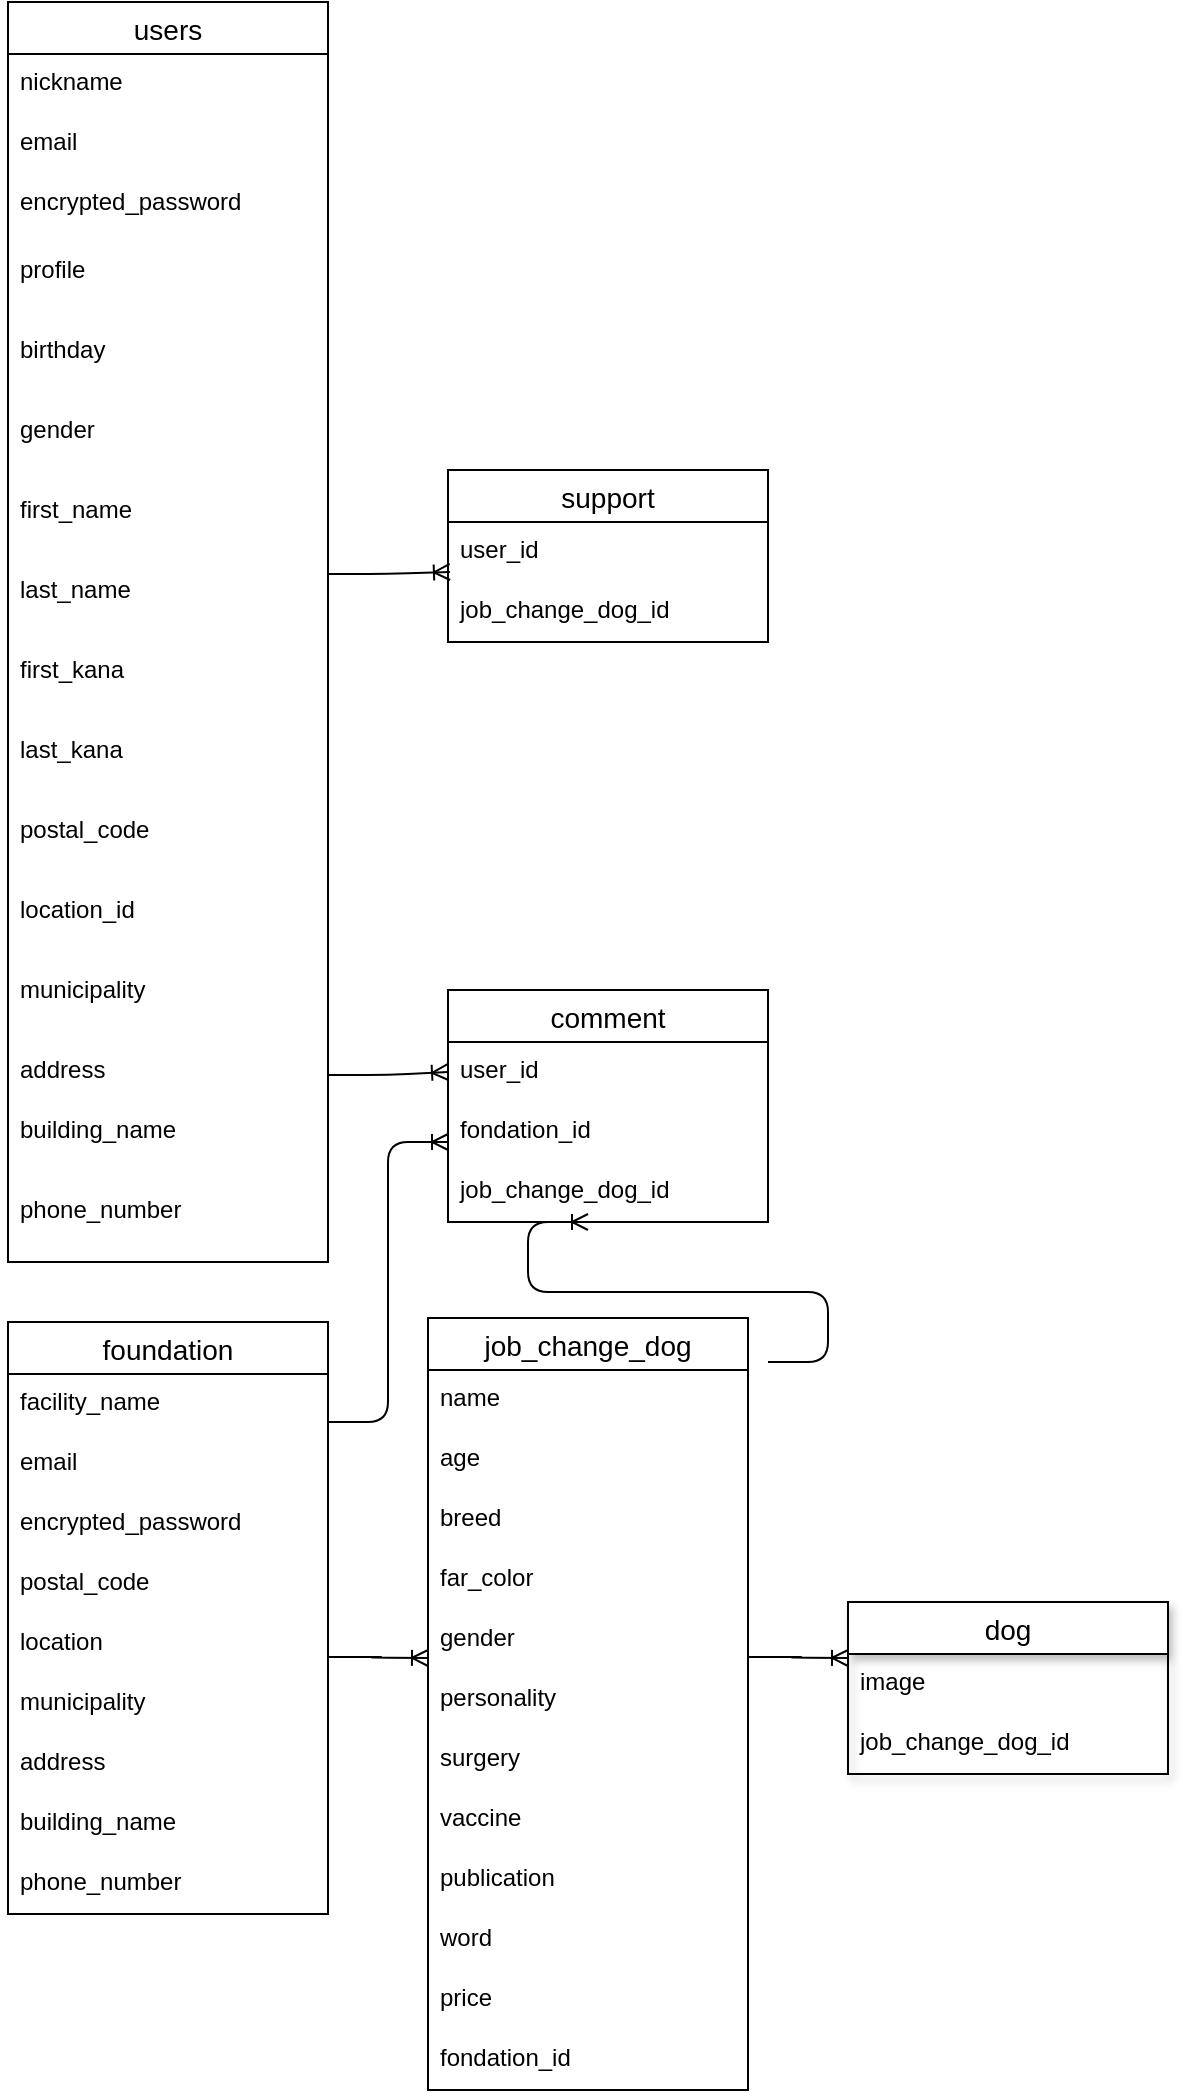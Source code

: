 <mxfile>
    <diagram id="KBf1sJEVPt39x4vF2f80" name="ページ1">
        <mxGraphModel dx="652" dy="520" grid="1" gridSize="10" guides="1" tooltips="1" connect="1" arrows="1" fold="1" page="1" pageScale="1" pageWidth="850" pageHeight="1100" math="0" shadow="0">
            <root>
                <mxCell id="0"/>
                <mxCell id="1" parent="0"/>
                <mxCell id="2" value="users" style="swimlane;fontStyle=0;childLayout=stackLayout;horizontal=1;startSize=26;horizontalStack=0;resizeParent=1;resizeParentMax=0;resizeLast=0;collapsible=1;marginBottom=0;align=center;fontSize=14;" parent="1" vertex="1">
                    <mxGeometry x="40" y="20" width="160" height="630" as="geometry">
                        <mxRectangle x="40" y="100" width="70" height="26" as="alternateBounds"/>
                    </mxGeometry>
                </mxCell>
                <mxCell id="3" value="nickname" style="text;strokeColor=none;fillColor=none;spacingLeft=4;spacingRight=4;overflow=hidden;rotatable=0;points=[[0,0.5],[1,0.5]];portConstraint=eastwest;fontSize=12;" parent="2" vertex="1">
                    <mxGeometry y="26" width="160" height="30" as="geometry"/>
                </mxCell>
                <mxCell id="4" value="email" style="text;strokeColor=none;fillColor=none;spacingLeft=4;spacingRight=4;overflow=hidden;rotatable=0;points=[[0,0.5],[1,0.5]];portConstraint=eastwest;fontSize=12;" parent="2" vertex="1">
                    <mxGeometry y="56" width="160" height="30" as="geometry"/>
                </mxCell>
                <mxCell id="5" value="encrypted_password" style="text;strokeColor=none;fillColor=none;spacingLeft=4;spacingRight=4;overflow=hidden;rotatable=0;points=[[0,0.5],[1,0.5]];portConstraint=eastwest;fontSize=12;" parent="2" vertex="1">
                    <mxGeometry y="86" width="160" height="464" as="geometry"/>
                </mxCell>
                <mxCell id="70" value="building_name" style="text;strokeColor=none;fillColor=none;spacingLeft=4;spacingRight=4;overflow=hidden;rotatable=0;points=[[0,0.5],[1,0.5]];portConstraint=eastwest;fontSize=12;" parent="2" vertex="1">
                    <mxGeometry y="550" width="160" height="80" as="geometry"/>
                </mxCell>
                <mxCell id="6" value="profile" style="text;strokeColor=none;fillColor=none;spacingLeft=4;spacingRight=4;overflow=hidden;rotatable=0;points=[[0,0.5],[1,0.5]];portConstraint=eastwest;fontSize=12;aspect=fixed;" parent="1" vertex="1">
                    <mxGeometry x="40" y="140" width="160" height="30" as="geometry"/>
                </mxCell>
                <mxCell id="7" value="birthday" style="text;strokeColor=none;fillColor=none;spacingLeft=4;spacingRight=4;overflow=hidden;rotatable=0;points=[[0,0.5],[1,0.5]];portConstraint=eastwest;fontSize=12;aspect=fixed;" parent="1" vertex="1">
                    <mxGeometry x="40" y="180" width="160" height="34" as="geometry"/>
                </mxCell>
                <mxCell id="9" value="first_name" style="text;strokeColor=none;fillColor=none;spacingLeft=4;spacingRight=4;overflow=hidden;rotatable=0;points=[[0,0.5],[1,0.5]];portConstraint=eastwest;fontSize=12;aspect=fixed;" parent="1" vertex="1">
                    <mxGeometry x="40" y="260" width="160" height="34" as="geometry"/>
                </mxCell>
                <mxCell id="10" value="last_name" style="text;strokeColor=none;fillColor=none;spacingLeft=4;spacingRight=4;overflow=hidden;rotatable=0;points=[[0,0.5],[1,0.5]];portConstraint=eastwest;fontSize=12;aspect=fixed;" parent="1" vertex="1">
                    <mxGeometry x="40" y="300" width="160" height="34" as="geometry"/>
                </mxCell>
                <mxCell id="20" value="comment" style="swimlane;fontStyle=0;childLayout=stackLayout;horizontal=1;startSize=26;horizontalStack=0;resizeParent=1;resizeParentMax=0;resizeLast=0;collapsible=1;marginBottom=0;align=center;fontSize=14;" parent="1" vertex="1">
                    <mxGeometry x="260" y="514" width="160" height="116" as="geometry"/>
                </mxCell>
                <mxCell id="21" value="user_id" style="text;strokeColor=none;fillColor=none;spacingLeft=4;spacingRight=4;overflow=hidden;rotatable=0;points=[[0,0.5],[1,0.5]];portConstraint=eastwest;fontSize=12;" parent="20" vertex="1">
                    <mxGeometry y="26" width="160" height="30" as="geometry"/>
                </mxCell>
                <mxCell id="22" value="fondation_id" style="text;strokeColor=none;fillColor=none;spacingLeft=4;spacingRight=4;overflow=hidden;rotatable=0;points=[[0,0.5],[1,0.5]];portConstraint=eastwest;fontSize=12;" parent="20" vertex="1">
                    <mxGeometry y="56" width="160" height="30" as="geometry"/>
                </mxCell>
                <mxCell id="154" value="job_change_dog_id" style="text;strokeColor=none;fillColor=none;spacingLeft=4;spacingRight=4;overflow=hidden;rotatable=0;points=[[0,0.5],[1,0.5]];portConstraint=eastwest;fontSize=12;" parent="20" vertex="1">
                    <mxGeometry y="86" width="160" height="30" as="geometry"/>
                </mxCell>
                <mxCell id="43" value="gender" style="text;strokeColor=none;fillColor=none;spacingLeft=4;spacingRight=4;overflow=hidden;rotatable=0;points=[[0,0.5],[1,0.5]];portConstraint=eastwest;fontSize=12;aspect=fixed;" parent="1" vertex="1">
                    <mxGeometry x="40" y="220" width="160" height="34" as="geometry"/>
                </mxCell>
                <mxCell id="44" value="first_kana" style="text;strokeColor=none;fillColor=none;spacingLeft=4;spacingRight=4;overflow=hidden;rotatable=0;points=[[0,0.5],[1,0.5]];portConstraint=eastwest;fontSize=12;aspect=fixed;" parent="1" vertex="1">
                    <mxGeometry x="40" y="340" width="160" height="34" as="geometry"/>
                </mxCell>
                <mxCell id="46" value="last_kana" style="text;strokeColor=none;fillColor=none;spacingLeft=4;spacingRight=4;overflow=hidden;rotatable=0;points=[[0,0.5],[1,0.5]];portConstraint=eastwest;fontSize=12;aspect=fixed;" parent="1" vertex="1">
                    <mxGeometry x="40" y="380" width="160" height="34" as="geometry"/>
                </mxCell>
                <mxCell id="50" value="postal_code" style="text;strokeColor=none;fillColor=none;spacingLeft=4;spacingRight=4;overflow=hidden;rotatable=0;points=[[0,0.5],[1,0.5]];portConstraint=eastwest;fontSize=12;aspect=fixed;" parent="1" vertex="1">
                    <mxGeometry x="40" y="420" width="160" height="34" as="geometry"/>
                </mxCell>
                <mxCell id="54" value="location_id" style="text;strokeColor=none;fillColor=none;spacingLeft=4;spacingRight=4;overflow=hidden;rotatable=0;points=[[0,0.5],[1,0.5]];portConstraint=eastwest;fontSize=12;" parent="1" vertex="1">
                    <mxGeometry x="40" y="460" width="160" height="34" as="geometry"/>
                </mxCell>
                <mxCell id="58" value="municipality" style="text;strokeColor=none;fillColor=none;spacingLeft=4;spacingRight=4;overflow=hidden;rotatable=0;points=[[0,0.5],[1,0.5]];portConstraint=eastwest;fontSize=12;" parent="1" vertex="1">
                    <mxGeometry x="40" y="500" width="160" height="34" as="geometry"/>
                </mxCell>
                <mxCell id="68" value="address" style="text;strokeColor=none;fillColor=none;spacingLeft=4;spacingRight=4;overflow=hidden;rotatable=0;points=[[0,0.5],[1,0.5]];portConstraint=eastwest;fontSize=12;" parent="1" vertex="1">
                    <mxGeometry x="40" y="540" width="160" height="34" as="geometry"/>
                </mxCell>
                <mxCell id="74" value="phone_number" style="text;strokeColor=none;fillColor=none;spacingLeft=4;spacingRight=4;overflow=hidden;rotatable=0;points=[[0,0.5],[1,0.5]];portConstraint=eastwest;fontSize=12;" parent="1" vertex="1">
                    <mxGeometry x="40" y="610" width="160" height="34" as="geometry"/>
                </mxCell>
                <mxCell id="75" value="job_change_dog" style="swimlane;fontStyle=0;childLayout=stackLayout;horizontal=1;startSize=26;horizontalStack=0;resizeParent=1;resizeParentMax=0;resizeLast=0;collapsible=1;marginBottom=0;align=center;fontSize=14;" parent="1" vertex="1">
                    <mxGeometry x="250" y="678" width="160" height="386" as="geometry"/>
                </mxCell>
                <mxCell id="76" value="name" style="text;strokeColor=none;fillColor=none;spacingLeft=4;spacingRight=4;overflow=hidden;rotatable=0;points=[[0,0.5],[1,0.5]];portConstraint=eastwest;fontSize=12;" parent="75" vertex="1">
                    <mxGeometry y="26" width="160" height="30" as="geometry"/>
                </mxCell>
                <mxCell id="77" value="age" style="text;strokeColor=none;fillColor=none;spacingLeft=4;spacingRight=4;overflow=hidden;rotatable=0;points=[[0,0.5],[1,0.5]];portConstraint=eastwest;fontSize=12;" parent="75" vertex="1">
                    <mxGeometry y="56" width="160" height="30" as="geometry"/>
                </mxCell>
                <mxCell id="78" value="breed" style="text;strokeColor=none;fillColor=none;spacingLeft=4;spacingRight=4;overflow=hidden;rotatable=0;points=[[0,0.5],[1,0.5]];portConstraint=eastwest;fontSize=12;" parent="75" vertex="1">
                    <mxGeometry y="86" width="160" height="30" as="geometry"/>
                </mxCell>
                <mxCell id="79" value="far_color" style="text;strokeColor=none;fillColor=none;spacingLeft=4;spacingRight=4;overflow=hidden;rotatable=0;points=[[0,0.5],[1,0.5]];portConstraint=eastwest;fontSize=12;" parent="75" vertex="1">
                    <mxGeometry y="116" width="160" height="30" as="geometry"/>
                </mxCell>
                <mxCell id="101" value="gender    " style="text;strokeColor=none;fillColor=none;spacingLeft=4;spacingRight=4;overflow=hidden;rotatable=0;points=[[0,0.5],[1,0.5]];portConstraint=eastwest;fontSize=12;" parent="75" vertex="1">
                    <mxGeometry y="146" width="160" height="30" as="geometry"/>
                </mxCell>
                <mxCell id="102" value="personality" style="text;strokeColor=none;fillColor=none;spacingLeft=4;spacingRight=4;overflow=hidden;rotatable=0;points=[[0,0.5],[1,0.5]];portConstraint=eastwest;fontSize=12;" parent="75" vertex="1">
                    <mxGeometry y="176" width="160" height="30" as="geometry"/>
                </mxCell>
                <mxCell id="103" value="surgery" style="text;strokeColor=none;fillColor=none;spacingLeft=4;spacingRight=4;overflow=hidden;rotatable=0;points=[[0,0.5],[1,0.5]];portConstraint=eastwest;fontSize=12;" parent="75" vertex="1">
                    <mxGeometry y="206" width="160" height="30" as="geometry"/>
                </mxCell>
                <mxCell id="104" value="vaccine" style="text;strokeColor=none;fillColor=none;spacingLeft=4;spacingRight=4;overflow=hidden;rotatable=0;points=[[0,0.5],[1,0.5]];portConstraint=eastwest;fontSize=12;" parent="75" vertex="1">
                    <mxGeometry y="236" width="160" height="30" as="geometry"/>
                </mxCell>
                <mxCell id="105" value="publication" style="text;strokeColor=none;fillColor=none;spacingLeft=4;spacingRight=4;overflow=hidden;rotatable=0;points=[[0,0.5],[1,0.5]];portConstraint=eastwest;fontSize=12;" parent="75" vertex="1">
                    <mxGeometry y="266" width="160" height="30" as="geometry"/>
                </mxCell>
                <mxCell id="106" value="word" style="text;strokeColor=none;fillColor=none;spacingLeft=4;spacingRight=4;overflow=hidden;rotatable=0;points=[[0,0.5],[1,0.5]];portConstraint=eastwest;fontSize=12;" parent="75" vertex="1">
                    <mxGeometry y="296" width="160" height="30" as="geometry"/>
                </mxCell>
                <mxCell id="107" value="price" style="text;strokeColor=none;fillColor=none;spacingLeft=4;spacingRight=4;overflow=hidden;rotatable=0;points=[[0,0.5],[1,0.5]];portConstraint=eastwest;fontSize=12;" parent="75" vertex="1">
                    <mxGeometry y="326" width="160" height="30" as="geometry"/>
                </mxCell>
                <mxCell id="150" value="fondation_id" style="text;strokeColor=none;fillColor=none;spacingLeft=4;spacingRight=4;overflow=hidden;rotatable=0;points=[[0,0.5],[1,0.5]];portConstraint=eastwest;fontSize=12;" parent="75" vertex="1">
                    <mxGeometry y="356" width="160" height="30" as="geometry"/>
                </mxCell>
                <mxCell id="86" value="foundation" style="swimlane;fontStyle=0;childLayout=stackLayout;horizontal=1;startSize=26;horizontalStack=0;resizeParent=1;resizeParentMax=0;resizeLast=0;collapsible=1;marginBottom=0;align=center;fontSize=14;" parent="1" vertex="1">
                    <mxGeometry x="40" y="680" width="160" height="296" as="geometry">
                        <mxRectangle x="40" y="680" width="50" height="26" as="alternateBounds"/>
                    </mxGeometry>
                </mxCell>
                <mxCell id="87" value="facility_name" style="text;strokeColor=none;fillColor=none;spacingLeft=4;spacingRight=4;overflow=hidden;rotatable=0;points=[[0,0.5],[1,0.5]];portConstraint=eastwest;fontSize=12;aspect=fixed;" parent="86" vertex="1">
                    <mxGeometry y="26" width="160" height="30" as="geometry"/>
                </mxCell>
                <mxCell id="88" value="email" style="text;strokeColor=none;fillColor=none;spacingLeft=4;spacingRight=4;overflow=hidden;rotatable=0;points=[[0,0.5],[1,0.5]];portConstraint=eastwest;fontSize=12;aspect=fixed;" parent="86" vertex="1">
                    <mxGeometry y="56" width="160" height="30" as="geometry"/>
                </mxCell>
                <mxCell id="89" value="encrypted_password" style="text;strokeColor=none;fillColor=none;spacingLeft=4;spacingRight=4;overflow=hidden;rotatable=0;points=[[0,0.5],[1,0.5]];portConstraint=eastwest;fontSize=12;aspect=fixed;shadow=1;" parent="86" vertex="1">
                    <mxGeometry y="86" width="160" height="30" as="geometry"/>
                </mxCell>
                <mxCell id="95" value="postal_code" style="text;strokeColor=none;fillColor=none;spacingLeft=4;spacingRight=4;overflow=hidden;rotatable=0;points=[[0,0.5],[1,0.5]];portConstraint=eastwest;fontSize=12;aspect=fixed;shadow=1;" parent="86" vertex="1">
                    <mxGeometry y="116" width="160" height="30" as="geometry"/>
                </mxCell>
                <mxCell id="96" value="location" style="text;strokeColor=none;fillColor=none;spacingLeft=4;spacingRight=4;overflow=hidden;rotatable=0;points=[[0,0.5],[1,0.5]];portConstraint=eastwest;fontSize=12;aspect=fixed;shadow=1;" parent="86" vertex="1">
                    <mxGeometry y="146" width="160" height="30" as="geometry"/>
                </mxCell>
                <mxCell id="97" value="municipality" style="text;strokeColor=none;fillColor=none;spacingLeft=4;spacingRight=4;overflow=hidden;rotatable=0;points=[[0,0.5],[1,0.5]];portConstraint=eastwest;fontSize=12;aspect=fixed;shadow=1;" parent="86" vertex="1">
                    <mxGeometry y="176" width="160" height="30" as="geometry"/>
                </mxCell>
                <mxCell id="98" value="address" style="text;strokeColor=none;fillColor=none;spacingLeft=4;spacingRight=4;overflow=hidden;rotatable=0;points=[[0,0.5],[1,0.5]];portConstraint=eastwest;fontSize=12;aspect=fixed;shadow=1;" parent="86" vertex="1">
                    <mxGeometry y="206" width="160" height="30" as="geometry"/>
                </mxCell>
                <mxCell id="99" value="building_name" style="text;strokeColor=none;fillColor=none;spacingLeft=4;spacingRight=4;overflow=hidden;rotatable=0;points=[[0,0.5],[1,0.5]];portConstraint=eastwest;fontSize=12;aspect=fixed;shadow=1;" parent="86" vertex="1">
                    <mxGeometry y="236" width="160" height="30" as="geometry"/>
                </mxCell>
                <mxCell id="100" value="phone_number" style="text;strokeColor=none;fillColor=none;spacingLeft=4;spacingRight=4;overflow=hidden;rotatable=0;points=[[0,0.5],[1,0.5]];portConstraint=eastwest;fontSize=12;aspect=fixed;shadow=1;" parent="86" vertex="1">
                    <mxGeometry y="266" width="160" height="30" as="geometry"/>
                </mxCell>
                <mxCell id="136" value="dog" style="swimlane;fontStyle=0;childLayout=stackLayout;horizontal=1;startSize=26;horizontalStack=0;resizeParent=1;resizeParentMax=0;resizeLast=0;collapsible=1;marginBottom=0;align=center;fontSize=14;shadow=1;" parent="1" vertex="1">
                    <mxGeometry x="460" y="820" width="160" height="86" as="geometry"/>
                </mxCell>
                <mxCell id="137" value="image" style="text;strokeColor=none;fillColor=none;spacingLeft=4;spacingRight=4;overflow=hidden;rotatable=0;points=[[0,0.5],[1,0.5]];portConstraint=eastwest;fontSize=12;" parent="136" vertex="1">
                    <mxGeometry y="26" width="160" height="30" as="geometry"/>
                </mxCell>
                <mxCell id="149" value="job_change_dog_id" style="text;strokeColor=none;fillColor=none;spacingLeft=4;spacingRight=4;overflow=hidden;rotatable=0;points=[[0,0.5],[1,0.5]];portConstraint=eastwest;fontSize=12;" parent="136" vertex="1">
                    <mxGeometry y="56" width="160" height="30" as="geometry"/>
                </mxCell>
                <mxCell id="140" value="" style="edgeStyle=entityRelationEdgeStyle;fontSize=12;html=1;endArrow=ERoneToMany;" parent="1" edge="1">
                    <mxGeometry width="100" height="100" relative="1" as="geometry">
                        <mxPoint x="410" y="847.5" as="sourcePoint"/>
                        <mxPoint x="460" y="848" as="targetPoint"/>
                    </mxGeometry>
                </mxCell>
                <mxCell id="141" value="" style="edgeStyle=entityRelationEdgeStyle;fontSize=12;html=1;endArrow=ERoneToMany;" parent="1" edge="1">
                    <mxGeometry width="100" height="100" relative="1" as="geometry">
                        <mxPoint x="200" y="847.5" as="sourcePoint"/>
                        <mxPoint x="250" y="848" as="targetPoint"/>
                    </mxGeometry>
                </mxCell>
                <mxCell id="143" value="" style="edgeStyle=entityRelationEdgeStyle;fontSize=12;html=1;endArrow=ERoneToMany;" parent="1" edge="1">
                    <mxGeometry width="100" height="100" relative="1" as="geometry">
                        <mxPoint x="200" y="730" as="sourcePoint"/>
                        <mxPoint x="260" y="590" as="targetPoint"/>
                    </mxGeometry>
                </mxCell>
                <mxCell id="144" value="" style="edgeStyle=entityRelationEdgeStyle;fontSize=12;html=1;endArrow=ERoneToMany;entryX=0;entryY=0.5;entryDx=0;entryDy=0;" parent="1" target="21" edge="1">
                    <mxGeometry width="100" height="100" relative="1" as="geometry">
                        <mxPoint x="200" y="556.5" as="sourcePoint"/>
                        <mxPoint x="250" y="557" as="targetPoint"/>
                    </mxGeometry>
                </mxCell>
                <mxCell id="145" value="support" style="swimlane;fontStyle=0;childLayout=stackLayout;horizontal=1;startSize=26;horizontalStack=0;resizeParent=1;resizeParentMax=0;resizeLast=0;collapsible=1;marginBottom=0;align=center;fontSize=14;" parent="1" vertex="1">
                    <mxGeometry x="260" y="254" width="160" height="86" as="geometry"/>
                </mxCell>
                <mxCell id="147" value="user_id" style="text;strokeColor=none;fillColor=none;spacingLeft=4;spacingRight=4;overflow=hidden;rotatable=0;points=[[0,0.5],[1,0.5]];portConstraint=eastwest;fontSize=12;" parent="145" vertex="1">
                    <mxGeometry y="26" width="160" height="30" as="geometry"/>
                </mxCell>
                <mxCell id="151" value="job_change_dog_id" style="text;strokeColor=none;fillColor=none;spacingLeft=4;spacingRight=4;overflow=hidden;rotatable=0;points=[[0,0.5],[1,0.5]];portConstraint=eastwest;fontSize=12;" parent="145" vertex="1">
                    <mxGeometry y="56" width="160" height="30" as="geometry"/>
                </mxCell>
                <mxCell id="153" value="" style="edgeStyle=entityRelationEdgeStyle;fontSize=12;html=1;endArrow=ERoneToMany;entryX=0.006;entryY=0.833;entryDx=0;entryDy=0;entryPerimeter=0;exitX=1;exitY=0.176;exitDx=0;exitDy=0;exitPerimeter=0;" parent="1" source="10" target="147" edge="1">
                    <mxGeometry width="100" height="100" relative="1" as="geometry">
                        <mxPoint x="190" y="327" as="sourcePoint"/>
                        <mxPoint x="290" y="227" as="targetPoint"/>
                    </mxGeometry>
                </mxCell>
                <mxCell id="155" value="" style="edgeStyle=entityRelationEdgeStyle;fontSize=12;html=1;endArrow=ERoneToMany;" edge="1" parent="1">
                    <mxGeometry width="100" height="100" relative="1" as="geometry">
                        <mxPoint x="420" y="700" as="sourcePoint"/>
                        <mxPoint x="330" y="630" as="targetPoint"/>
                    </mxGeometry>
                </mxCell>
            </root>
        </mxGraphModel>
    </diagram>
</mxfile>
